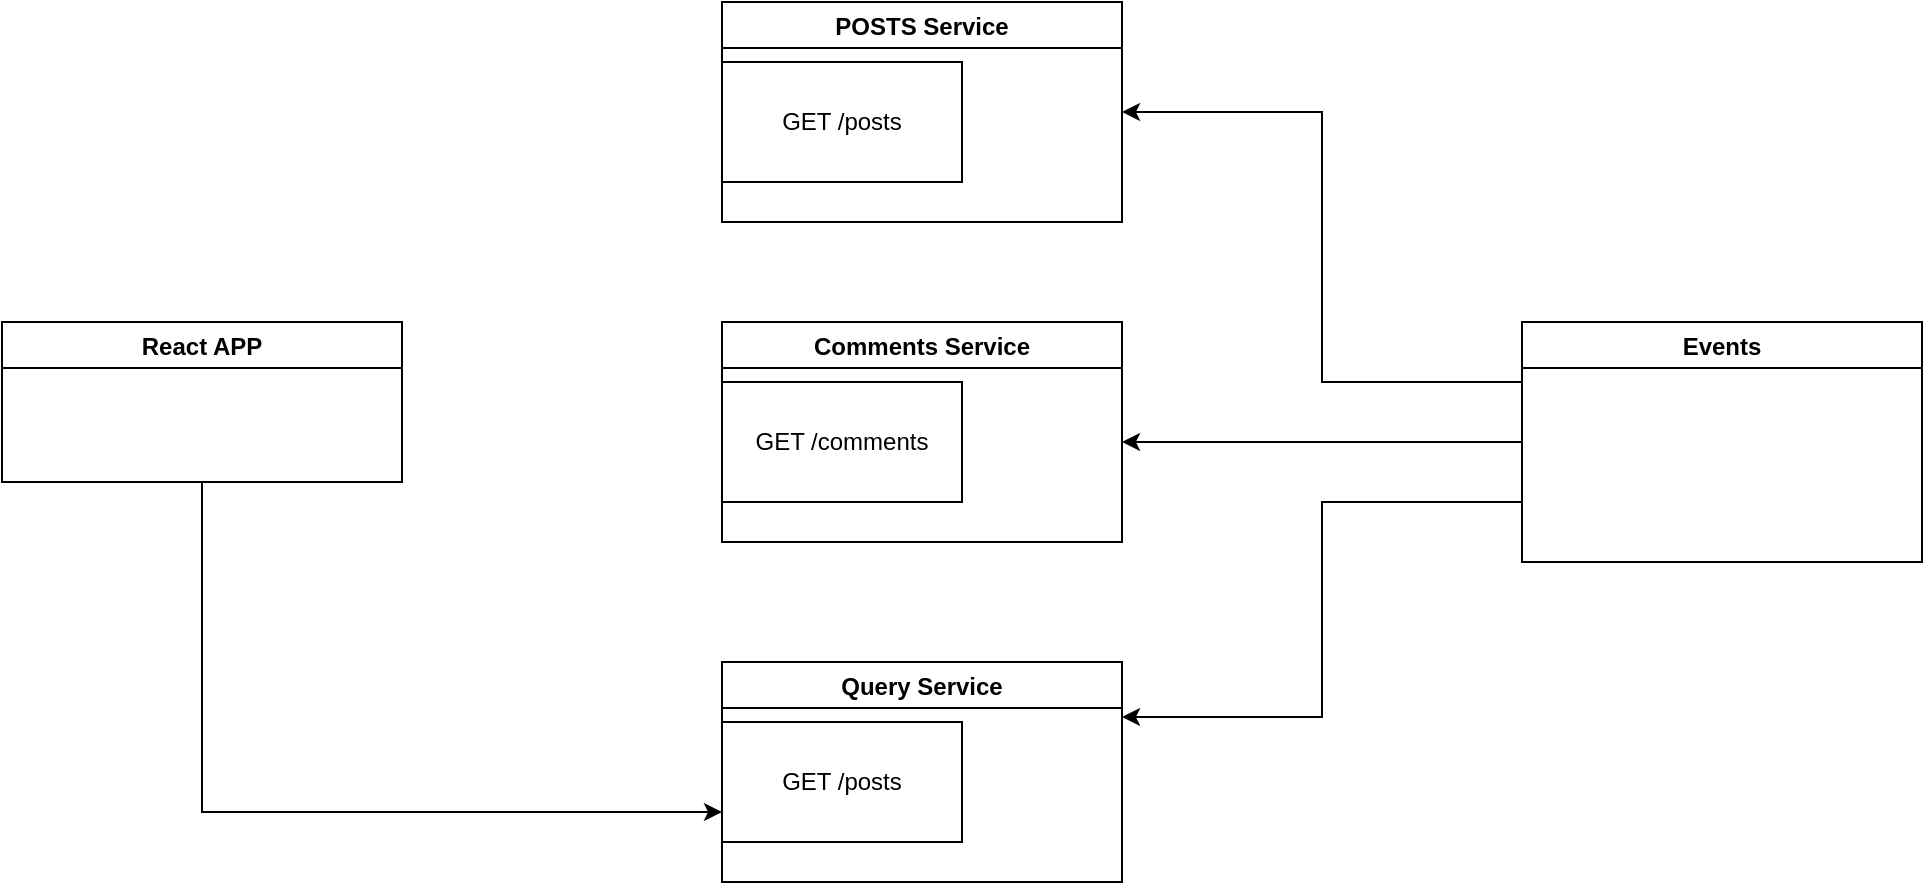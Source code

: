 <mxfile>
    <diagram id="6Elei3vszjTgESumWc6J" name="Page-1">
        <mxGraphModel dx="1472" dy="750" grid="1" gridSize="10" guides="1" tooltips="1" connect="1" arrows="1" fold="1" page="1" pageScale="1" pageWidth="1920" pageHeight="1200" math="0" shadow="0">
            <root>
                <mxCell id="0"/>
                <mxCell id="1" parent="0"/>
                <mxCell id="16" style="edgeStyle=orthogonalEdgeStyle;rounded=0;orthogonalLoop=1;jettySize=auto;html=1;exitX=0.5;exitY=1;exitDx=0;exitDy=0;entryX=0;entryY=0.75;entryDx=0;entryDy=0;" parent="1" source="17" target="23" edge="1">
                    <mxGeometry relative="1" as="geometry"/>
                </mxCell>
                <mxCell id="17" value="React APP" style="swimlane;" parent="1" vertex="1">
                    <mxGeometry x="50" y="290" width="200" height="80" as="geometry"/>
                </mxCell>
                <mxCell id="18" value="POSTS Service" style="swimlane;" parent="1" vertex="1">
                    <mxGeometry x="410" y="130" width="200" height="110" as="geometry"/>
                </mxCell>
                <mxCell id="19" value="GET /posts" style="rounded=0;whiteSpace=wrap;html=1;" parent="18" vertex="1">
                    <mxGeometry y="30" width="120" height="60" as="geometry"/>
                </mxCell>
                <mxCell id="20" value="Comments Service" style="swimlane;" parent="1" vertex="1">
                    <mxGeometry x="410" y="290" width="200" height="110" as="geometry"/>
                </mxCell>
                <mxCell id="21" value="GET /comments" style="rounded=0;whiteSpace=wrap;html=1;" parent="20" vertex="1">
                    <mxGeometry y="30" width="120" height="60" as="geometry"/>
                </mxCell>
                <mxCell id="22" value="Query Service" style="swimlane;" parent="1" vertex="1">
                    <mxGeometry x="410" y="460" width="200" height="110" as="geometry"/>
                </mxCell>
                <mxCell id="23" value="GET /posts" style="rounded=0;whiteSpace=wrap;html=1;" parent="22" vertex="1">
                    <mxGeometry y="30" width="120" height="60" as="geometry"/>
                </mxCell>
                <mxCell id="24" style="edgeStyle=orthogonalEdgeStyle;rounded=0;orthogonalLoop=1;jettySize=auto;html=1;exitX=0;exitY=0.25;exitDx=0;exitDy=0;entryX=1;entryY=0.5;entryDx=0;entryDy=0;" parent="1" source="27" target="18" edge="1">
                    <mxGeometry relative="1" as="geometry"/>
                </mxCell>
                <mxCell id="25" style="edgeStyle=orthogonalEdgeStyle;rounded=0;orthogonalLoop=1;jettySize=auto;html=1;exitX=0;exitY=0.5;exitDx=0;exitDy=0;" parent="1" source="27" edge="1">
                    <mxGeometry relative="1" as="geometry">
                        <mxPoint x="610" y="350" as="targetPoint"/>
                    </mxGeometry>
                </mxCell>
                <mxCell id="26" style="edgeStyle=orthogonalEdgeStyle;rounded=0;orthogonalLoop=1;jettySize=auto;html=1;exitX=0;exitY=0.75;exitDx=0;exitDy=0;entryX=1;entryY=0.25;entryDx=0;entryDy=0;" parent="1" source="27" target="22" edge="1">
                    <mxGeometry relative="1" as="geometry"/>
                </mxCell>
                <mxCell id="27" value="Events" style="swimlane;" parent="1" vertex="1">
                    <mxGeometry x="810" y="290" width="200" height="120" as="geometry"/>
                </mxCell>
            </root>
        </mxGraphModel>
    </diagram>
    <diagram id="xaX-66Z_mqXJOVIoVy5g" name="Page-2">
        <mxGraphModel dx="883" dy="450" grid="1" gridSize="10" guides="1" tooltips="1" connect="1" arrows="1" fold="1" page="1" pageScale="1" pageWidth="850" pageHeight="1100" math="0" shadow="0">
            <root>
                <mxCell id="rc-YilEutRHBlLv71LU_-0"/>
                <mxCell id="rc-YilEutRHBlLv71LU_-1" parent="rc-YilEutRHBlLv71LU_-0"/>
                <mxCell id="rc-YilEutRHBlLv71LU_-8" style="edgeStyle=none;html=1;entryX=0;entryY=0.5;entryDx=0;entryDy=0;" edge="1" parent="rc-YilEutRHBlLv71LU_-1" source="rc-YilEutRHBlLv71LU_-2" target="rc-YilEutRHBlLv71LU_-3">
                    <mxGeometry relative="1" as="geometry"/>
                </mxCell>
                <mxCell id="rc-YilEutRHBlLv71LU_-2" value="User Interface" style="rounded=0;whiteSpace=wrap;html=1;" vertex="1" parent="rc-YilEutRHBlLv71LU_-1">
                    <mxGeometry x="40" y="180" width="80" height="40" as="geometry"/>
                </mxCell>
                <mxCell id="p9f1tljpS9kM_P678IX5-5" style="edgeStyle=none;html=1;entryX=0.014;entryY=0.102;entryDx=0;entryDy=0;entryPerimeter=0;" edge="1" parent="rc-YilEutRHBlLv71LU_-1" source="rc-YilEutRHBlLv71LU_-3" target="p9f1tljpS9kM_P678IX5-1">
                    <mxGeometry relative="1" as="geometry"/>
                </mxCell>
                <mxCell id="p9f1tljpS9kM_P678IX5-17" style="html=1;exitX=0.5;exitY=0;exitDx=0;exitDy=0;entryX=0;entryY=0;entryDx=0;entryDy=0;" edge="1" parent="rc-YilEutRHBlLv71LU_-1" source="rc-YilEutRHBlLv71LU_-3" target="p9f1tljpS9kM_P678IX5-1">
                    <mxGeometry relative="1" as="geometry"/>
                </mxCell>
                <mxCell id="rc-YilEutRHBlLv71LU_-3" value="Comment Service" style="rounded=0;whiteSpace=wrap;html=1;" vertex="1" parent="rc-YilEutRHBlLv71LU_-1">
                    <mxGeometry x="200" y="60" width="120" height="80" as="geometry"/>
                </mxCell>
                <mxCell id="p9f1tljpS9kM_P678IX5-10" style="edgeStyle=none;html=1;exitX=1;exitY=0.5;exitDx=0;exitDy=0;" edge="1" parent="rc-YilEutRHBlLv71LU_-1" source="rc-YilEutRHBlLv71LU_-4" target="p9f1tljpS9kM_P678IX5-1">
                    <mxGeometry relative="1" as="geometry"/>
                </mxCell>
                <mxCell id="rc-YilEutRHBlLv71LU_-4" value="Moderation Service" style="rounded=0;whiteSpace=wrap;html=1;" vertex="1" parent="rc-YilEutRHBlLv71LU_-1">
                    <mxGeometry x="200" y="200" width="120" height="60" as="geometry"/>
                </mxCell>
                <mxCell id="rc-YilEutRHBlLv71LU_-5" value="Query Service" style="rounded=0;whiteSpace=wrap;html=1;" vertex="1" parent="rc-YilEutRHBlLv71LU_-1">
                    <mxGeometry x="200" y="320" width="120" height="60" as="geometry"/>
                </mxCell>
                <mxCell id="p9f1tljpS9kM_P678IX5-0" value="send a comment with status" style="text;html=1;align=center;verticalAlign=middle;resizable=0;points=[];autosize=1;strokeColor=none;fillColor=none;" vertex="1" parent="rc-YilEutRHBlLv71LU_-1">
                    <mxGeometry x="30" y="140" width="160" height="20" as="geometry"/>
                </mxCell>
                <mxCell id="p9f1tljpS9kM_P678IX5-6" style="edgeStyle=none;html=1;exitX=0;exitY=0.25;exitDx=0;exitDy=0;entryX=1;entryY=0.25;entryDx=0;entryDy=0;" edge="1" parent="rc-YilEutRHBlLv71LU_-1" source="p9f1tljpS9kM_P678IX5-1" target="rc-YilEutRHBlLv71LU_-4">
                    <mxGeometry relative="1" as="geometry"/>
                </mxCell>
                <mxCell id="p9f1tljpS9kM_P678IX5-7" style="edgeStyle=none;html=1;exitX=0;exitY=0.5;exitDx=0;exitDy=0;entryX=1;entryY=0.25;entryDx=0;entryDy=0;" edge="1" parent="rc-YilEutRHBlLv71LU_-1" source="p9f1tljpS9kM_P678IX5-1" target="rc-YilEutRHBlLv71LU_-5">
                    <mxGeometry relative="1" as="geometry"/>
                </mxCell>
                <mxCell id="p9f1tljpS9kM_P678IX5-12" style="edgeStyle=none;html=1;exitX=0;exitY=0.25;exitDx=0;exitDy=0;entryX=1;entryY=0.75;entryDx=0;entryDy=0;" edge="1" parent="rc-YilEutRHBlLv71LU_-1" source="p9f1tljpS9kM_P678IX5-1" target="rc-YilEutRHBlLv71LU_-3">
                    <mxGeometry relative="1" as="geometry"/>
                </mxCell>
                <mxCell id="p9f1tljpS9kM_P678IX5-19" style="edgeStyle=none;html=1;exitX=0;exitY=0.75;exitDx=0;exitDy=0;entryX=1;entryY=0.75;entryDx=0;entryDy=0;" edge="1" parent="rc-YilEutRHBlLv71LU_-1" source="p9f1tljpS9kM_P678IX5-1" target="rc-YilEutRHBlLv71LU_-5">
                    <mxGeometry relative="1" as="geometry"/>
                </mxCell>
                <mxCell id="p9f1tljpS9kM_P678IX5-1" value="Envent Bus" style="rounded=0;whiteSpace=wrap;html=1;" vertex="1" parent="rc-YilEutRHBlLv71LU_-1">
                    <mxGeometry x="510" y="40" width="120" height="340" as="geometry"/>
                </mxCell>
                <mxCell id="p9f1tljpS9kM_P678IX5-3" value="comment Created Event" style="text;html=1;align=center;verticalAlign=middle;resizable=0;points=[];autosize=1;strokeColor=none;fillColor=none;" vertex="1" parent="rc-YilEutRHBlLv71LU_-1">
                    <mxGeometry x="320" y="60" width="140" height="20" as="geometry"/>
                </mxCell>
                <mxCell id="p9f1tljpS9kM_P678IX5-8" value="comment Created Event" style="text;html=1;align=center;verticalAlign=middle;resizable=0;points=[];autosize=1;strokeColor=none;fillColor=none;" vertex="1" parent="rc-YilEutRHBlLv71LU_-1">
                    <mxGeometry x="340" y="180" width="140" height="20" as="geometry"/>
                </mxCell>
                <mxCell id="p9f1tljpS9kM_P678IX5-9" value="comment Created Event" style="text;html=1;align=center;verticalAlign=middle;resizable=0;points=[];autosize=1;strokeColor=none;fillColor=none;" vertex="1" parent="rc-YilEutRHBlLv71LU_-1">
                    <mxGeometry x="330" y="280" width="140" height="20" as="geometry"/>
                </mxCell>
                <mxCell id="p9f1tljpS9kM_P678IX5-11" value="cmnt moderated" style="text;html=1;align=center;verticalAlign=middle;resizable=0;points=[];autosize=1;strokeColor=none;fillColor=none;" vertex="1" parent="rc-YilEutRHBlLv71LU_-1">
                    <mxGeometry x="340" y="230" width="100" height="20" as="geometry"/>
                </mxCell>
                <mxCell id="p9f1tljpS9kM_P678IX5-13" value="cmnt moderated" style="text;html=1;align=center;verticalAlign=middle;resizable=0;points=[];autosize=1;strokeColor=none;fillColor=none;" vertex="1" parent="rc-YilEutRHBlLv71LU_-1">
                    <mxGeometry x="340" y="120" width="100" height="20" as="geometry"/>
                </mxCell>
                <mxCell id="p9f1tljpS9kM_P678IX5-18" value="cmnt updated" style="text;html=1;align=center;verticalAlign=middle;resizable=0;points=[];autosize=1;strokeColor=none;fillColor=none;" vertex="1" parent="rc-YilEutRHBlLv71LU_-1">
                    <mxGeometry x="340" y="30" width="90" height="20" as="geometry"/>
                </mxCell>
                <mxCell id="p9f1tljpS9kM_P678IX5-20" value="cmnt updated" style="text;html=1;align=center;verticalAlign=middle;resizable=0;points=[];autosize=1;strokeColor=none;fillColor=none;" vertex="1" parent="rc-YilEutRHBlLv71LU_-1">
                    <mxGeometry x="370" y="340" width="90" height="20" as="geometry"/>
                </mxCell>
            </root>
        </mxGraphModel>
    </diagram>
</mxfile>
